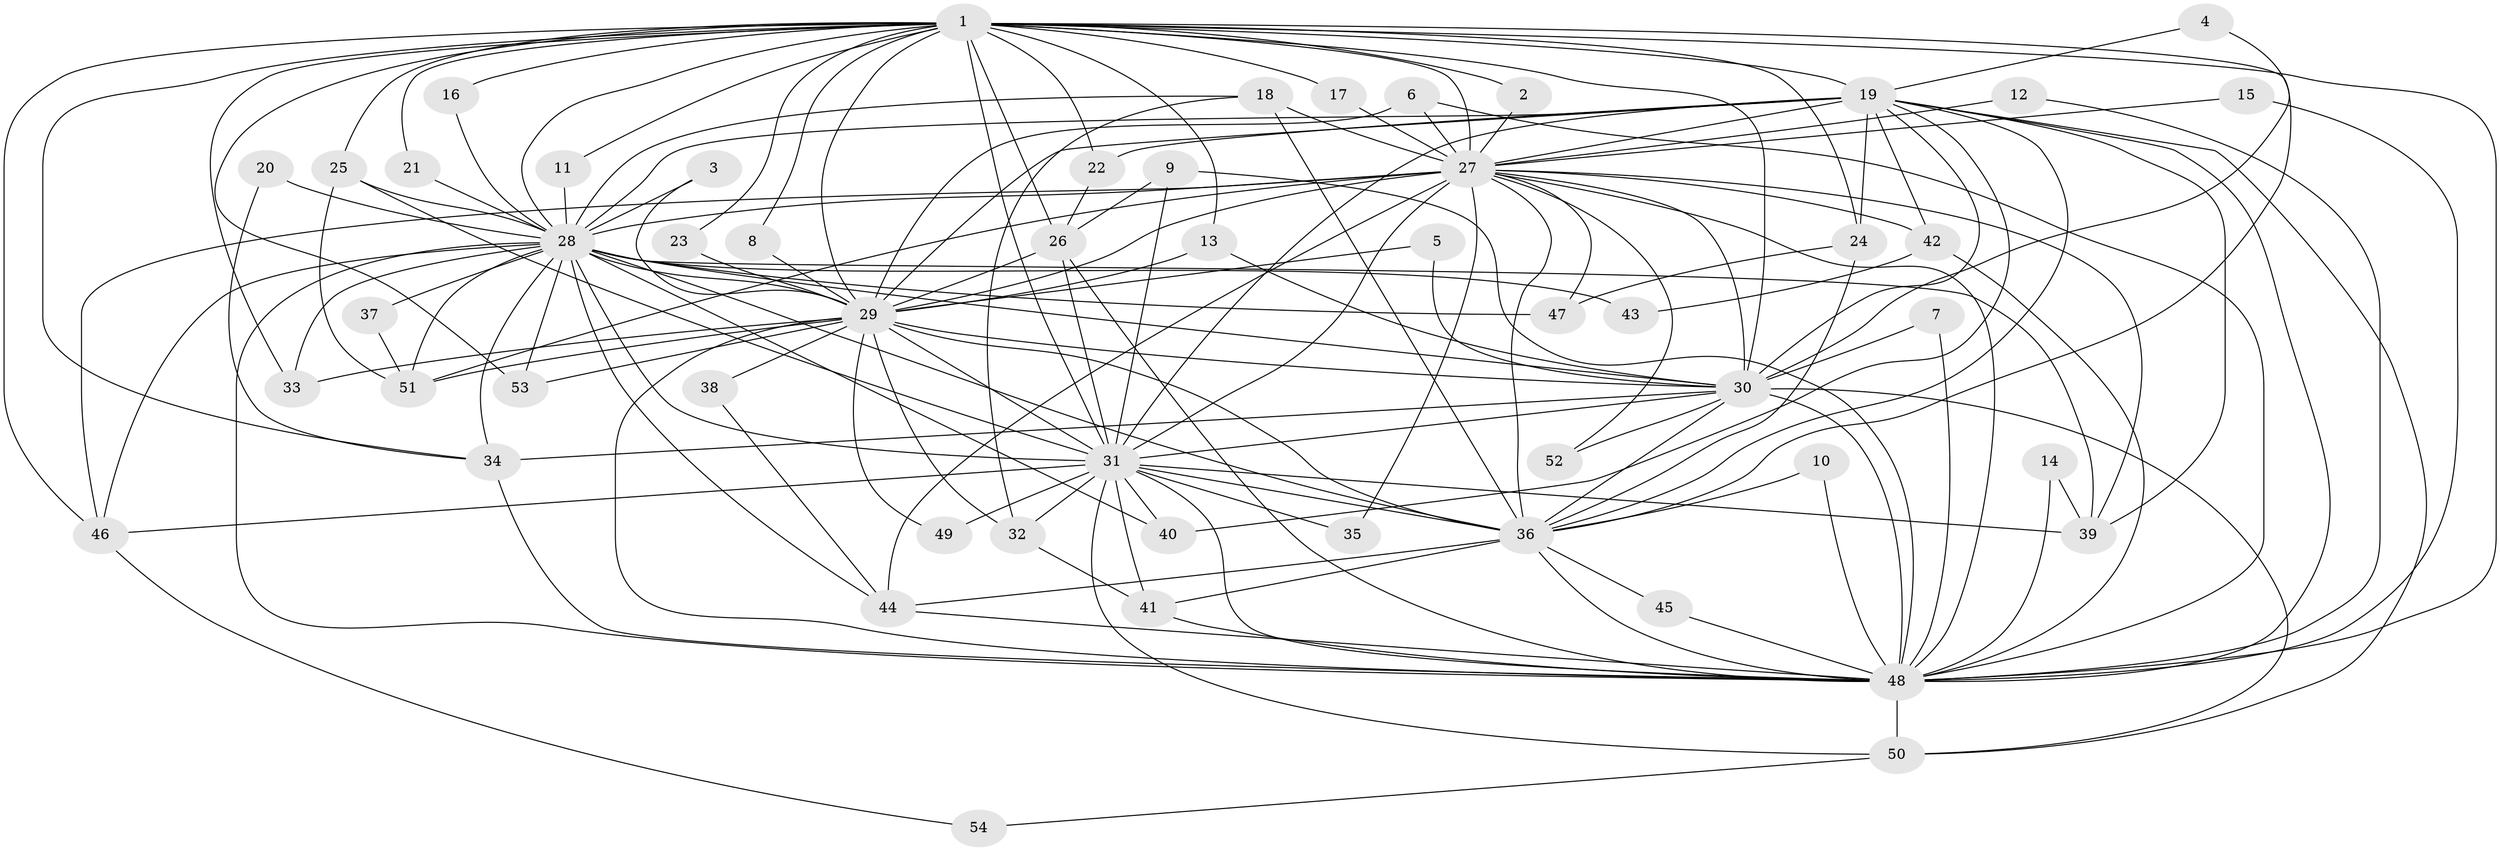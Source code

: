 // original degree distribution, {18: 0.018518518518518517, 19: 0.009259259259259259, 14: 0.009259259259259259, 31: 0.009259259259259259, 15: 0.009259259259259259, 22: 0.009259259259259259, 29: 0.009259259259259259, 25: 0.018518518518518517, 2: 0.5462962962962963, 4: 0.12037037037037036, 3: 0.17592592592592593, 5: 0.046296296296296294, 7: 0.018518518518518517}
// Generated by graph-tools (version 1.1) at 2025/25/03/09/25 03:25:45]
// undirected, 54 vertices, 155 edges
graph export_dot {
graph [start="1"]
  node [color=gray90,style=filled];
  1;
  2;
  3;
  4;
  5;
  6;
  7;
  8;
  9;
  10;
  11;
  12;
  13;
  14;
  15;
  16;
  17;
  18;
  19;
  20;
  21;
  22;
  23;
  24;
  25;
  26;
  27;
  28;
  29;
  30;
  31;
  32;
  33;
  34;
  35;
  36;
  37;
  38;
  39;
  40;
  41;
  42;
  43;
  44;
  45;
  46;
  47;
  48;
  49;
  50;
  51;
  52;
  53;
  54;
  1 -- 2 [weight=1.0];
  1 -- 8 [weight=1.0];
  1 -- 11 [weight=1.0];
  1 -- 13 [weight=1.0];
  1 -- 16 [weight=2.0];
  1 -- 17 [weight=1.0];
  1 -- 19 [weight=2.0];
  1 -- 21 [weight=1.0];
  1 -- 22 [weight=1.0];
  1 -- 23 [weight=1.0];
  1 -- 24 [weight=1.0];
  1 -- 25 [weight=1.0];
  1 -- 26 [weight=1.0];
  1 -- 27 [weight=2.0];
  1 -- 28 [weight=2.0];
  1 -- 29 [weight=2.0];
  1 -- 30 [weight=2.0];
  1 -- 31 [weight=2.0];
  1 -- 33 [weight=1.0];
  1 -- 34 [weight=1.0];
  1 -- 36 [weight=2.0];
  1 -- 46 [weight=1.0];
  1 -- 48 [weight=3.0];
  1 -- 53 [weight=1.0];
  2 -- 27 [weight=1.0];
  3 -- 28 [weight=1.0];
  3 -- 29 [weight=1.0];
  4 -- 19 [weight=1.0];
  4 -- 30 [weight=1.0];
  5 -- 29 [weight=1.0];
  5 -- 30 [weight=1.0];
  6 -- 27 [weight=1.0];
  6 -- 29 [weight=1.0];
  6 -- 48 [weight=1.0];
  7 -- 30 [weight=1.0];
  7 -- 48 [weight=1.0];
  8 -- 29 [weight=1.0];
  9 -- 26 [weight=1.0];
  9 -- 31 [weight=3.0];
  9 -- 48 [weight=1.0];
  10 -- 36 [weight=1.0];
  10 -- 48 [weight=1.0];
  11 -- 28 [weight=1.0];
  12 -- 27 [weight=1.0];
  12 -- 48 [weight=1.0];
  13 -- 29 [weight=1.0];
  13 -- 30 [weight=1.0];
  14 -- 39 [weight=1.0];
  14 -- 48 [weight=1.0];
  15 -- 27 [weight=1.0];
  15 -- 48 [weight=1.0];
  16 -- 28 [weight=1.0];
  17 -- 27 [weight=1.0];
  18 -- 27 [weight=1.0];
  18 -- 28 [weight=1.0];
  18 -- 32 [weight=1.0];
  18 -- 36 [weight=1.0];
  19 -- 22 [weight=1.0];
  19 -- 24 [weight=1.0];
  19 -- 27 [weight=1.0];
  19 -- 28 [weight=1.0];
  19 -- 29 [weight=1.0];
  19 -- 30 [weight=1.0];
  19 -- 31 [weight=1.0];
  19 -- 36 [weight=1.0];
  19 -- 39 [weight=1.0];
  19 -- 40 [weight=1.0];
  19 -- 42 [weight=1.0];
  19 -- 48 [weight=1.0];
  19 -- 50 [weight=1.0];
  20 -- 28 [weight=1.0];
  20 -- 34 [weight=1.0];
  21 -- 28 [weight=1.0];
  22 -- 26 [weight=1.0];
  23 -- 29 [weight=1.0];
  24 -- 36 [weight=1.0];
  24 -- 47 [weight=1.0];
  25 -- 28 [weight=1.0];
  25 -- 31 [weight=1.0];
  25 -- 51 [weight=1.0];
  26 -- 29 [weight=1.0];
  26 -- 31 [weight=1.0];
  26 -- 48 [weight=2.0];
  27 -- 28 [weight=2.0];
  27 -- 29 [weight=2.0];
  27 -- 30 [weight=1.0];
  27 -- 31 [weight=1.0];
  27 -- 35 [weight=1.0];
  27 -- 36 [weight=1.0];
  27 -- 39 [weight=1.0];
  27 -- 42 [weight=1.0];
  27 -- 44 [weight=1.0];
  27 -- 46 [weight=2.0];
  27 -- 47 [weight=1.0];
  27 -- 48 [weight=2.0];
  27 -- 51 [weight=1.0];
  27 -- 52 [weight=1.0];
  28 -- 29 [weight=2.0];
  28 -- 30 [weight=1.0];
  28 -- 31 [weight=2.0];
  28 -- 33 [weight=1.0];
  28 -- 34 [weight=1.0];
  28 -- 36 [weight=2.0];
  28 -- 37 [weight=1.0];
  28 -- 39 [weight=2.0];
  28 -- 40 [weight=1.0];
  28 -- 43 [weight=1.0];
  28 -- 44 [weight=1.0];
  28 -- 46 [weight=1.0];
  28 -- 47 [weight=3.0];
  28 -- 48 [weight=1.0];
  28 -- 51 [weight=2.0];
  28 -- 53 [weight=1.0];
  29 -- 30 [weight=1.0];
  29 -- 31 [weight=2.0];
  29 -- 32 [weight=1.0];
  29 -- 33 [weight=1.0];
  29 -- 36 [weight=1.0];
  29 -- 38 [weight=1.0];
  29 -- 48 [weight=1.0];
  29 -- 49 [weight=1.0];
  29 -- 51 [weight=1.0];
  29 -- 53 [weight=2.0];
  30 -- 31 [weight=2.0];
  30 -- 34 [weight=1.0];
  30 -- 36 [weight=1.0];
  30 -- 48 [weight=2.0];
  30 -- 50 [weight=1.0];
  30 -- 52 [weight=1.0];
  31 -- 32 [weight=1.0];
  31 -- 35 [weight=1.0];
  31 -- 36 [weight=1.0];
  31 -- 39 [weight=1.0];
  31 -- 40 [weight=1.0];
  31 -- 41 [weight=1.0];
  31 -- 46 [weight=1.0];
  31 -- 48 [weight=1.0];
  31 -- 49 [weight=1.0];
  31 -- 50 [weight=1.0];
  32 -- 41 [weight=1.0];
  34 -- 48 [weight=2.0];
  36 -- 41 [weight=1.0];
  36 -- 44 [weight=1.0];
  36 -- 45 [weight=1.0];
  36 -- 48 [weight=1.0];
  37 -- 51 [weight=1.0];
  38 -- 44 [weight=1.0];
  41 -- 48 [weight=1.0];
  42 -- 43 [weight=1.0];
  42 -- 48 [weight=2.0];
  44 -- 48 [weight=1.0];
  45 -- 48 [weight=1.0];
  46 -- 54 [weight=1.0];
  48 -- 50 [weight=1.0];
  50 -- 54 [weight=1.0];
}
